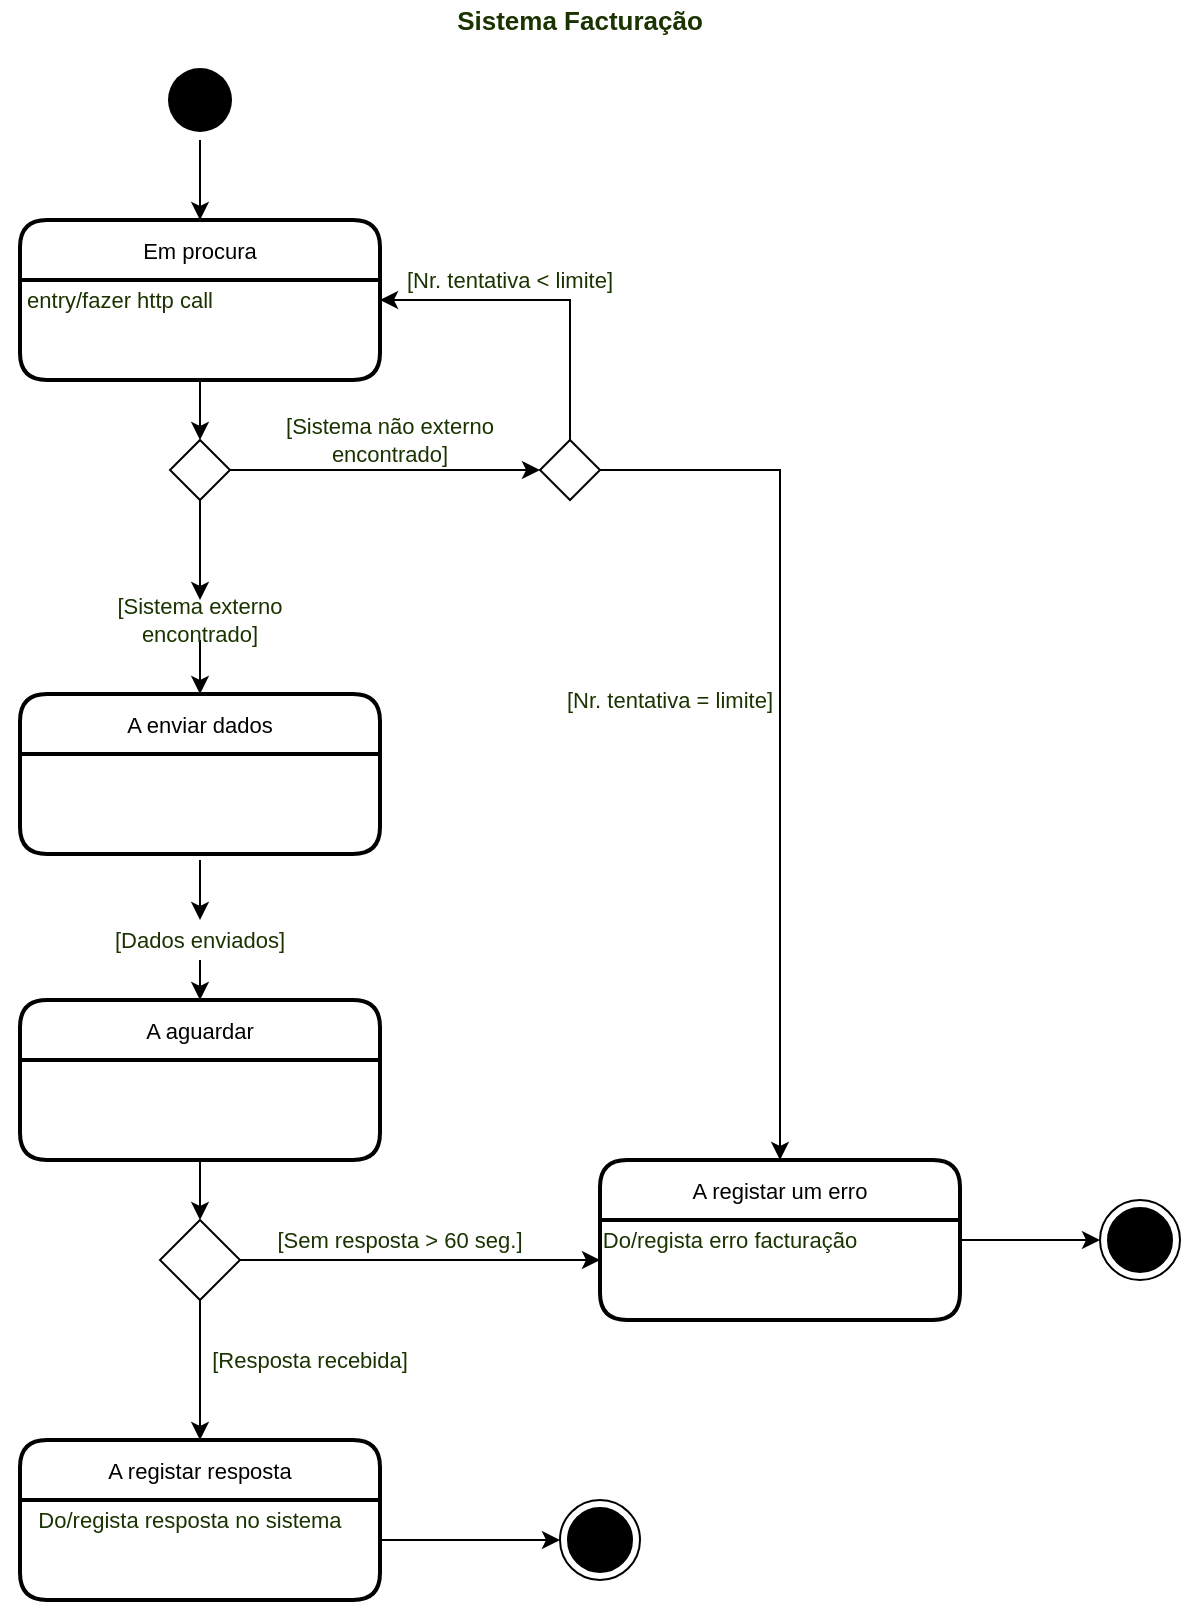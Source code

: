 <mxfile version="14.2.7" type="device"><diagram id="X8Z7cATiQJc-KWfL2Hs9" name="Page-1"><mxGraphModel dx="1158" dy="462" grid="1" gridSize="10" guides="1" tooltips="1" connect="1" arrows="1" fold="1" page="1" pageScale="1" pageWidth="827" pageHeight="1169" math="0" shadow="0"><root><mxCell id="0"/><mxCell id="1" parent="0"/><mxCell id="w-hFUZg-80QMjLQUPcFn-72" value="&lt;b&gt;&lt;font style=&quot;font-size: 13px&quot;&gt;Sistema Facturação&lt;/font&gt;&lt;/b&gt;" style="text;html=1;strokeColor=none;fillColor=none;align=center;verticalAlign=middle;whiteSpace=wrap;rounded=0;labelBackgroundColor=#FFFFFF;fontColor=#1A3300;" parent="1" vertex="1"><mxGeometry x="1020" y="1080" width="180" height="20" as="geometry"/></mxCell><mxCell id="RpcAu6ccubOQYxAGfnr2-15" style="edgeStyle=orthogonalEdgeStyle;rounded=0;orthogonalLoop=1;jettySize=auto;html=1;endArrow=classic;endFill=1;fontColor=#1A3300;entryX=0.5;entryY=0;entryDx=0;entryDy=0;" parent="1" source="RpcAu6ccubOQYxAGfnr2-14" target="RpcAu6ccubOQYxAGfnr2-21" edge="1"><mxGeometry relative="1" as="geometry"><mxPoint x="920" y="1190" as="targetPoint"/></mxGeometry></mxCell><mxCell id="RpcAu6ccubOQYxAGfnr2-14" value="" style="ellipse;html=1;shape=endState;fillColor=#000000;fontColor=#1A3300;strokeColor=none;" parent="1" vertex="1"><mxGeometry x="900" y="1110" width="40" height="40" as="geometry"/></mxCell><mxCell id="RpcAu6ccubOQYxAGfnr2-23" style="edgeStyle=orthogonalEdgeStyle;rounded=0;orthogonalLoop=1;jettySize=auto;html=1;exitX=0.5;exitY=1;exitDx=0;exitDy=0;endArrow=classic;endFill=1;fontSize=11;fontColor=#1A3300;" parent="1" source="RpcAu6ccubOQYxAGfnr2-21" edge="1"><mxGeometry relative="1" as="geometry"><mxPoint x="920" y="1300" as="targetPoint"/></mxGeometry></mxCell><mxCell id="RpcAu6ccubOQYxAGfnr2-21" value="Em procura" style="swimlane;childLayout=stackLayout;horizontal=1;startSize=30;horizontalStack=0;rounded=1;fontSize=11;fontStyle=0;strokeWidth=2;resizeParent=0;resizeLast=1;shadow=0;dashed=0;align=center;" parent="1" vertex="1"><mxGeometry x="830" y="1190" width="180" height="80" as="geometry"/></mxCell><mxCell id="RpcAu6ccubOQYxAGfnr2-26" style="edgeStyle=orthogonalEdgeStyle;rounded=0;orthogonalLoop=1;jettySize=auto;html=1;entryX=0.5;entryY=0;entryDx=0;entryDy=0;endArrow=classic;endFill=1;fontSize=11;fontColor=#1A3300;" parent="1" source="RpcAu6ccubOQYxAGfnr2-24" target="RpcAu6ccubOQYxAGfnr2-33" edge="1"><mxGeometry relative="1" as="geometry"><mxPoint x="920" y="1390" as="targetPoint"/></mxGeometry></mxCell><mxCell id="RpcAu6ccubOQYxAGfnr2-53" style="edgeStyle=orthogonalEdgeStyle;rounded=0;orthogonalLoop=1;jettySize=auto;html=1;entryX=0;entryY=0.5;entryDx=0;entryDy=0;endArrow=classic;endFill=1;fontSize=11;fontColor=#1A3300;" parent="1" source="RpcAu6ccubOQYxAGfnr2-25" target="RpcAu6ccubOQYxAGfnr2-52" edge="1"><mxGeometry relative="1" as="geometry"/></mxCell><mxCell id="RpcAu6ccubOQYxAGfnr2-25" value="" style="rhombus;whiteSpace=wrap;html=1;fontSize=11;fontColor=#1A3300;" parent="1" vertex="1"><mxGeometry x="905" y="1300" width="30" height="30" as="geometry"/></mxCell><mxCell id="RpcAu6ccubOQYxAGfnr2-30" value="[Sistema não externo encontrado]" style="text;html=1;strokeColor=none;fillColor=none;align=center;verticalAlign=middle;whiteSpace=wrap;rounded=0;fontSize=11;fontColor=#1A3300;" parent="1" vertex="1"><mxGeometry x="940" y="1290" width="150" height="20" as="geometry"/></mxCell><mxCell id="RpcAu6ccubOQYxAGfnr2-31" value="entry/fazer http call" style="text;html=1;strokeColor=none;fillColor=none;align=center;verticalAlign=middle;whiteSpace=wrap;rounded=0;fontSize=11;fontColor=#1A3300;" parent="1" vertex="1"><mxGeometry x="820" y="1220" width="120" height="20" as="geometry"/></mxCell><mxCell id="MOpBdJVJURzkmhL3oMmZ-11" style="edgeStyle=orthogonalEdgeStyle;rounded=0;orthogonalLoop=1;jettySize=auto;html=1;entryX=0.5;entryY=0;entryDx=0;entryDy=0;" parent="1" source="MOpBdJVJURzkmhL3oMmZ-8" target="MOpBdJVJURzkmhL3oMmZ-5" edge="1"><mxGeometry relative="1" as="geometry"/></mxCell><mxCell id="RpcAu6ccubOQYxAGfnr2-33" value="A enviar dados" style="swimlane;childLayout=stackLayout;horizontal=1;startSize=30;horizontalStack=0;rounded=1;fontSize=11;fontStyle=0;strokeWidth=2;resizeParent=0;resizeLast=1;shadow=0;dashed=0;align=center;" parent="1" vertex="1"><mxGeometry x="830" y="1427" width="180" height="80" as="geometry"/></mxCell><mxCell id="RpcAu6ccubOQYxAGfnr2-37" style="edgeStyle=orthogonalEdgeStyle;rounded=0;orthogonalLoop=1;jettySize=auto;html=1;endArrow=classic;endFill=1;fontSize=11;fontColor=#1A3300;" parent="1" edge="1"><mxGeometry relative="1" as="geometry"><mxPoint x="920" y="1510" as="sourcePoint"/><mxPoint x="920" y="1540" as="targetPoint"/></mxGeometry></mxCell><mxCell id="RpcAu6ccubOQYxAGfnr2-39" value="A registar um erro" style="swimlane;childLayout=stackLayout;horizontal=1;startSize=30;horizontalStack=0;rounded=1;fontSize=11;fontStyle=0;strokeWidth=2;resizeParent=0;resizeLast=1;shadow=0;dashed=0;align=center;" parent="1" vertex="1"><mxGeometry x="1120" y="1660" width="180" height="80" as="geometry"/></mxCell><mxCell id="RpcAu6ccubOQYxAGfnr2-41" value="[Sem resposta &amp;gt; 60 seg.]" style="text;html=1;strokeColor=none;fillColor=none;align=center;verticalAlign=middle;whiteSpace=wrap;rounded=0;fontSize=11;fontColor=#1A3300;" parent="1" vertex="1"><mxGeometry x="950" y="1690" width="140" height="20" as="geometry"/></mxCell><mxCell id="RpcAu6ccubOQYxAGfnr2-42" value="Do/regista erro facturação" style="text;html=1;strokeColor=none;fillColor=none;align=center;verticalAlign=middle;whiteSpace=wrap;rounded=0;fontSize=11;fontColor=#1A3300;" parent="1" vertex="1"><mxGeometry x="1110" y="1690" width="150" height="20" as="geometry"/></mxCell><mxCell id="RpcAu6ccubOQYxAGfnr2-48" style="edgeStyle=orthogonalEdgeStyle;rounded=0;orthogonalLoop=1;jettySize=auto;html=1;endArrow=classic;endFill=1;fontSize=11;fontColor=#1A3300;" parent="1" source="RpcAu6ccubOQYxAGfnr2-46" edge="1"><mxGeometry relative="1" as="geometry"><mxPoint x="1120" y="1710" as="targetPoint"/><Array as="points"><mxPoint x="1120" y="1710"/></Array></mxGeometry></mxCell><mxCell id="RpcAu6ccubOQYxAGfnr2-50" style="edgeStyle=orthogonalEdgeStyle;rounded=0;orthogonalLoop=1;jettySize=auto;html=1;entryX=0.5;entryY=0;entryDx=0;entryDy=0;endArrow=classic;endFill=1;fontSize=11;fontColor=#1A3300;" parent="1" source="RpcAu6ccubOQYxAGfnr2-46" target="RpcAu6ccubOQYxAGfnr2-49" edge="1"><mxGeometry relative="1" as="geometry"/></mxCell><mxCell id="RpcAu6ccubOQYxAGfnr2-46" value="" style="rhombus;whiteSpace=wrap;html=1;fontSize=11;fontColor=#1A3300;" parent="1" vertex="1"><mxGeometry x="900" y="1690" width="40" height="40" as="geometry"/></mxCell><mxCell id="RpcAu6ccubOQYxAGfnr2-49" value="A registar resposta" style="swimlane;childLayout=stackLayout;horizontal=1;startSize=30;horizontalStack=0;rounded=1;fontSize=11;fontStyle=0;strokeWidth=2;resizeParent=0;resizeLast=1;shadow=0;dashed=0;align=center;" parent="1" vertex="1"><mxGeometry x="830" y="1800" width="180" height="80" as="geometry"/></mxCell><mxCell id="RpcAu6ccubOQYxAGfnr2-51" value="[Resposta recebida]" style="text;html=1;strokeColor=none;fillColor=none;align=center;verticalAlign=middle;whiteSpace=wrap;rounded=0;fontSize=11;fontColor=#1A3300;" parent="1" vertex="1"><mxGeometry x="905" y="1750" width="140" height="20" as="geometry"/></mxCell><mxCell id="RpcAu6ccubOQYxAGfnr2-54" style="edgeStyle=orthogonalEdgeStyle;rounded=0;orthogonalLoop=1;jettySize=auto;html=1;entryX=0.5;entryY=0;entryDx=0;entryDy=0;endArrow=classic;endFill=1;fontSize=11;fontColor=#1A3300;" parent="1" source="RpcAu6ccubOQYxAGfnr2-52" target="RpcAu6ccubOQYxAGfnr2-39" edge="1"><mxGeometry relative="1" as="geometry"><Array as="points"><mxPoint x="1210" y="1315"/></Array></mxGeometry></mxCell><mxCell id="RpcAu6ccubOQYxAGfnr2-56" style="edgeStyle=orthogonalEdgeStyle;rounded=0;orthogonalLoop=1;jettySize=auto;html=1;entryX=1;entryY=0.5;entryDx=0;entryDy=0;endArrow=classic;endFill=1;fontSize=11;fontColor=#1A3300;" parent="1" source="RpcAu6ccubOQYxAGfnr2-52" target="RpcAu6ccubOQYxAGfnr2-21" edge="1"><mxGeometry relative="1" as="geometry"><Array as="points"><mxPoint x="1105" y="1230"/></Array></mxGeometry></mxCell><mxCell id="RpcAu6ccubOQYxAGfnr2-52" value="" style="rhombus;whiteSpace=wrap;html=1;fontSize=11;fontColor=#1A3300;" parent="1" vertex="1"><mxGeometry x="1090" y="1300" width="30" height="30" as="geometry"/></mxCell><mxCell id="RpcAu6ccubOQYxAGfnr2-55" value="[Nr. tentativa = limite]" style="text;html=1;strokeColor=none;fillColor=none;align=center;verticalAlign=middle;whiteSpace=wrap;rounded=0;fontSize=11;fontColor=#1A3300;" parent="1" vertex="1"><mxGeometry x="1080" y="1420" width="150" height="20" as="geometry"/></mxCell><mxCell id="RpcAu6ccubOQYxAGfnr2-57" value="[Nr. tentativa &amp;lt; limite]" style="text;html=1;strokeColor=none;fillColor=none;align=center;verticalAlign=middle;whiteSpace=wrap;rounded=0;fontSize=11;fontColor=#1A3300;" parent="1" vertex="1"><mxGeometry x="1000" y="1210" width="150" height="20" as="geometry"/></mxCell><mxCell id="RpcAu6ccubOQYxAGfnr2-60" style="edgeStyle=orthogonalEdgeStyle;rounded=0;orthogonalLoop=1;jettySize=auto;html=1;entryX=0;entryY=0.5;entryDx=0;entryDy=0;endArrow=classic;endFill=1;fontSize=11;fontColor=#1A3300;" parent="1" target="RpcAu6ccubOQYxAGfnr2-59" edge="1"><mxGeometry relative="1" as="geometry"><mxPoint x="1010" y="1850" as="sourcePoint"/><Array as="points"><mxPoint x="1040" y="1850"/><mxPoint x="1040" y="1850"/></Array></mxGeometry></mxCell><mxCell id="RpcAu6ccubOQYxAGfnr2-58" value="Do/regista resposta no sistema" style="text;html=1;strokeColor=none;fillColor=none;align=center;verticalAlign=middle;whiteSpace=wrap;rounded=0;fontSize=11;fontColor=#1A3300;" parent="1" vertex="1"><mxGeometry x="830" y="1830" width="170" height="20" as="geometry"/></mxCell><mxCell id="RpcAu6ccubOQYxAGfnr2-59" value="" style="ellipse;html=1;shape=endState;fillColor=#000000;fontColor=#1A3300;" parent="1" vertex="1"><mxGeometry x="1100" y="1830" width="40" height="40" as="geometry"/></mxCell><mxCell id="RpcAu6ccubOQYxAGfnr2-61" style="edgeStyle=orthogonalEdgeStyle;rounded=0;orthogonalLoop=1;jettySize=auto;html=1;entryX=0;entryY=0.5;entryDx=0;entryDy=0;endArrow=classic;endFill=1;fontSize=11;fontColor=#1A3300;" parent="1" target="RpcAu6ccubOQYxAGfnr2-62" edge="1"><mxGeometry relative="1" as="geometry"><mxPoint x="1300" y="1700" as="sourcePoint"/><Array as="points"><mxPoint x="1330" y="1700"/><mxPoint x="1330" y="1700"/></Array></mxGeometry></mxCell><mxCell id="RpcAu6ccubOQYxAGfnr2-62" value="" style="ellipse;html=1;shape=endState;fillColor=#000000;fontColor=#1A3300;" parent="1" vertex="1"><mxGeometry x="1370" y="1680" width="40" height="40" as="geometry"/></mxCell><mxCell id="RpcAu6ccubOQYxAGfnr2-24" value="[Sistema externo encontrado]" style="text;html=1;strokeColor=none;fillColor=none;align=center;verticalAlign=middle;whiteSpace=wrap;rounded=0;fontSize=11;fontColor=#1A3300;" parent="1" vertex="1"><mxGeometry x="865" y="1380" width="110" height="20" as="geometry"/></mxCell><mxCell id="RpcAu6ccubOQYxAGfnr2-97" style="edgeStyle=orthogonalEdgeStyle;rounded=0;orthogonalLoop=1;jettySize=auto;html=1;entryX=0.5;entryY=0;entryDx=0;entryDy=0;endArrow=classic;endFill=1;fontSize=11;fontColor=#1A3300;" parent="1" source="RpcAu6ccubOQYxAGfnr2-25" target="RpcAu6ccubOQYxAGfnr2-24" edge="1"><mxGeometry relative="1" as="geometry"><mxPoint x="920" y="1330" as="sourcePoint"/><mxPoint x="920" y="1390" as="targetPoint"/></mxGeometry></mxCell><mxCell id="MOpBdJVJURzkmhL3oMmZ-7" style="edgeStyle=orthogonalEdgeStyle;rounded=0;orthogonalLoop=1;jettySize=auto;html=1;exitX=0.5;exitY=1;exitDx=0;exitDy=0;entryX=0.5;entryY=0;entryDx=0;entryDy=0;" parent="1" target="RpcAu6ccubOQYxAGfnr2-46" edge="1"><mxGeometry relative="1" as="geometry"><mxPoint x="920" y="1660.0" as="sourcePoint"/></mxGeometry></mxCell><mxCell id="MOpBdJVJURzkmhL3oMmZ-5" value="A aguardar" style="swimlane;childLayout=stackLayout;horizontal=1;startSize=30;horizontalStack=0;rounded=1;fontSize=11;fontStyle=0;strokeWidth=2;resizeParent=0;resizeLast=1;shadow=0;dashed=0;align=center;" parent="1" vertex="1"><mxGeometry x="830" y="1580" width="180" height="80" as="geometry"/></mxCell><mxCell id="MOpBdJVJURzkmhL3oMmZ-8" value="[Dados enviados]" style="text;html=1;strokeColor=none;fillColor=none;align=center;verticalAlign=middle;whiteSpace=wrap;rounded=0;fontSize=11;fontColor=#1A3300;" parent="1" vertex="1"><mxGeometry x="845" y="1540" width="150" height="20" as="geometry"/></mxCell></root></mxGraphModel></diagram></mxfile>